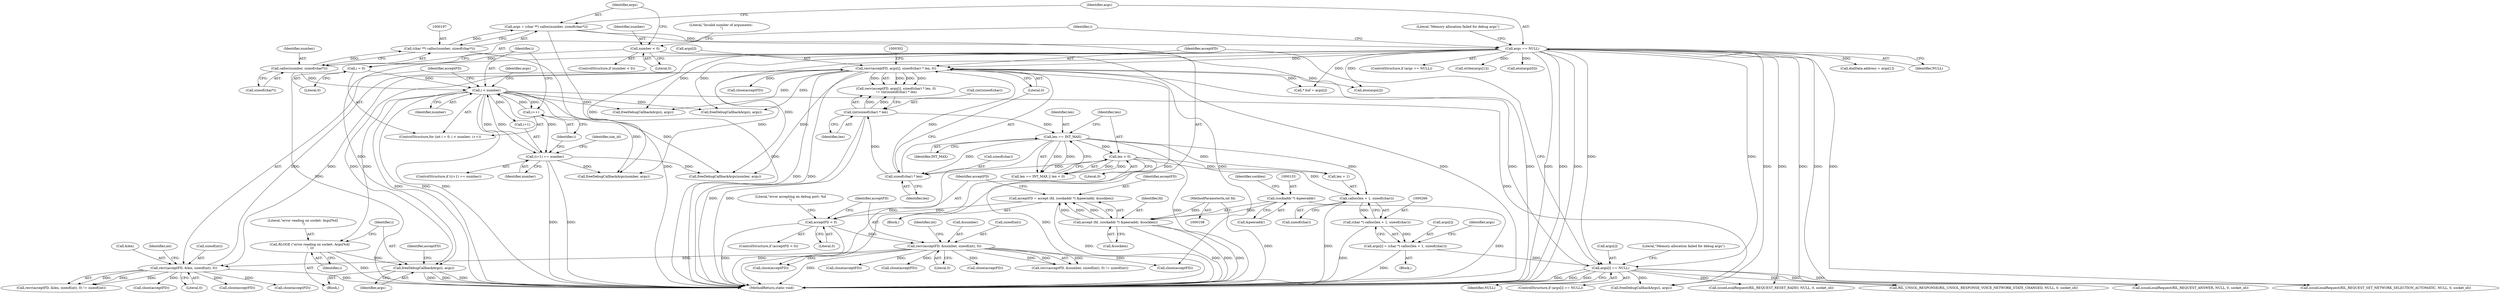 digraph "0_Android_cd5f15f588a5d27e99ba12f057245bfe507f8c42@pointer" {
"1000310" [label="(Call,freeDebugCallbackArgs(i, args))"];
"1000307" [label="(Call,RLOGE (\"error reading on socket: Args[%d] \n\", i))"];
"1000217" [label="(Call,i < number)"];
"1000220" [label="(Call,i++)"];
"1000214" [label="(Call,i = 0)"];
"1000328" [label="(Call,(i+1) == number)"];
"1000198" [label="(Call,calloc(number, sizeof(char*)))"];
"1000185" [label="(Call,number < 0)"];
"1000290" [label="(Call,recv(acceptFD, args[i], sizeof(char) * len, 0))"];
"1000226" [label="(Call,recv(acceptFD, &len, sizeof(int), 0))"];
"1000169" [label="(Call,recv(acceptFD, &number, sizeof(int), 0))"];
"1000159" [label="(Call,acceptFD < 0)"];
"1000148" [label="(Call,acceptFD = accept (fd, (sockaddr *) &peeraddr, &socklen))"];
"1000150" [label="(Call,accept (fd, (sockaddr *) &peeraddr, &socklen))"];
"1000109" [label="(MethodParameterIn,int fd)"];
"1000152" [label="(Call,(sockaddr *) &peeraddr)"];
"1000274" [label="(Call,args[i] == NULL)"];
"1000261" [label="(Call,args[i] = (char *) calloc(len + 1, sizeof(char)))"];
"1000265" [label="(Call,(char *) calloc(len + 1, sizeof(char)))"];
"1000267" [label="(Call,calloc(len + 1, sizeof(char)))"];
"1000249" [label="(Call,len < 0)"];
"1000246" [label="(Call,len == INT_MAX)"];
"1000300" [label="(Call,(int)sizeof(char) * len)"];
"1000295" [label="(Call,sizeof(char) * len)"];
"1000203" [label="(Call,args == NULL)"];
"1000194" [label="(Call,args = (char **) calloc(number, sizeof(char*)))"];
"1000196" [label="(Call,(char **) calloc(number, sizeof(char*)))"];
"1000177" [label="(Identifier,int)"];
"1000241" [label="(Call,close(acceptFD))"];
"1000112" [label="(Block,)"];
"1000170" [label="(Identifier,acceptFD)"];
"1000200" [label="(Call,sizeof(char*))"];
"1000332" [label="(Identifier,number)"];
"1000222" [label="(Block,)"];
"1000152" [label="(Call,(sockaddr *) &peeraddr)"];
"1000314" [label="(Identifier,acceptFD)"];
"1000249" [label="(Call,len < 0)"];
"1000262" [label="(Call,args[i])"];
"1000225" [label="(Call,recv(acceptFD, &len, sizeof(int), 0) != sizeof(int))"];
"1000171" [label="(Call,&number)"];
"1000278" [label="(Identifier,NULL)"];
"1000199" [label="(Identifier,number)"];
"1000246" [label="(Call,len == INT_MAX)"];
"1000212" [label="(ControlStructure,for (int i = 0; i < number; i++))"];
"1000289" [label="(Call,recv(acceptFD, args[i], sizeof(char) * len, 0)\n != (int)sizeof(char) * len)"];
"1000149" [label="(Identifier,acceptFD)"];
"1000305" [label="(Identifier,len)"];
"1000161" [label="(Literal,0)"];
"1000228" [label="(Call,&len)"];
"1000157" [label="(Identifier,socklen)"];
"1000309" [label="(Identifier,i)"];
"1000628" [label="(Call,freeDebugCallbackArgs(number, args))"];
"1000234" [label="(Identifier,int)"];
"1000317" [label="(Call,* buf = args[i])"];
"1000583" [label="(Call,freeDebugCallbackArgs(number, args))"];
"1000371" [label="(Identifier,args)"];
"1000271" [label="(Call,sizeof(char))"];
"1000311" [label="(Identifier,i)"];
"1000292" [label="(Call,args[i])"];
"1000219" [label="(Identifier,number)"];
"1000328" [label="(Call,(i+1) == number)"];
"1000275" [label="(Call,args[i])"];
"1000377" [label="(Call,issueLocalRequest(RIL_REQUEST_RESET_RADIO, NULL, 0, socket_id))"];
"1000230" [label="(Call,sizeof(int))"];
"1000589" [label="(Call,dialData.address = args[1])"];
"1000310" [label="(Call,freeDebugCallbackArgs(i, args))"];
"1000195" [label="(Identifier,args)"];
"1000245" [label="(Call,len == INT_MAX || len < 0)"];
"1000227" [label="(Identifier,acceptFD)"];
"1000329" [label="(Call,i+1)"];
"1000173" [label="(Call,sizeof(int))"];
"1000205" [label="(Identifier,NULL)"];
"1000313" [label="(Call,close(acceptFD))"];
"1000203" [label="(Call,args == NULL)"];
"1000335" [label="(Identifier,sim_id)"];
"1000226" [label="(Call,recv(acceptFD, &len, sizeof(int), 0))"];
"1000190" [label="(Literal,\"Invalid number of arguments: \n\")"];
"1000633" [label="(MethodReturn,static void)"];
"1000261" [label="(Call,args[i] = (char *) calloc(len + 1, sizeof(char)))"];
"1000607" [label="(Call,issueLocalRequest(RIL_REQUEST_ANSWER, NULL, 0, socket_id))"];
"1000202" [label="(ControlStructure,if (args == NULL))"];
"1000308" [label="(Literal,\"error reading on socket: Args[%d] \n\")"];
"1000216" [label="(Literal,0)"];
"1000285" [label="(Call,close(acceptFD))"];
"1000247" [label="(Identifier,len)"];
"1000184" [label="(ControlStructure,if (number < 0))"];
"1000291" [label="(Identifier,acceptFD)"];
"1000238" [label="(Call,freeDebugCallbackArgs(i, args))"];
"1000175" [label="(Literal,0)"];
"1000250" [label="(Identifier,len)"];
"1000268" [label="(Call,len + 1)"];
"1000191" [label="(Call,close(acceptFD))"];
"1000301" [label="(Call,(int)sizeof(char))"];
"1000273" [label="(ControlStructure,if (args[i] == NULL))"];
"1000232" [label="(Literal,0)"];
"1000251" [label="(Literal,0)"];
"1000575" [label="(Call,strlen(args[1]))"];
"1000307" [label="(Call,RLOGE (\"error reading on socket: Args[%d] \n\", i))"];
"1000148" [label="(Call,acceptFD = accept (fd, (sockaddr *) &peeraddr, &socklen))"];
"1000158" [label="(ControlStructure,if (acceptFD < 0))"];
"1000198" [label="(Call,calloc(number, sizeof(char*)))"];
"1000208" [label="(Literal,\"Memory allocation failed for debug args\")"];
"1000154" [label="(Call,&peeraddr)"];
"1000186" [label="(Identifier,number)"];
"1000109" [label="(MethodParameterIn,int fd)"];
"1000306" [label="(Block,)"];
"1000215" [label="(Identifier,i)"];
"1000267" [label="(Call,calloc(len + 1, sizeof(char)))"];
"1000631" [label="(Call,close(acceptFD))"];
"1000217" [label="(Call,i < number)"];
"1000548" [label="(Call,issueLocalRequest(RIL_REQUEST_SET_NETWORK_SELECTION_AUTOMATIC, NULL, 0, socket_id))"];
"1000295" [label="(Call,sizeof(char) * len)"];
"1000185" [label="(Call,number < 0)"];
"1000265" [label="(Call,(char *) calloc(len + 1, sizeof(char)))"];
"1000220" [label="(Call,i++)"];
"1000204" [label="(Identifier,args)"];
"1000168" [label="(Call,recv(acceptFD, &number, sizeof(int), 0) != sizeof(int))"];
"1000298" [label="(Identifier,len)"];
"1000258" [label="(Call,close(acceptFD))"];
"1000290" [label="(Call,recv(acceptFD, args[i], sizeof(char) * len, 0))"];
"1000300" [label="(Call,(int)sizeof(char) * len)"];
"1000281" [label="(Literal,\"Memory allocation failed for debug args\")"];
"1000164" [label="(Literal,\"error accepting on debug port: %d\n\")"];
"1000276" [label="(Identifier,args)"];
"1000299" [label="(Literal,0)"];
"1000586" [label="(Call,close(acceptFD))"];
"1000169" [label="(Call,recv(acceptFD, &number, sizeof(int), 0))"];
"1000296" [label="(Call,sizeof(char))"];
"1000274" [label="(Call,args[i] == NULL)"];
"1000194" [label="(Call,args = (char **) calloc(number, sizeof(char*)))"];
"1000218" [label="(Identifier,i)"];
"1000214" [label="(Call,i = 0)"];
"1000327" [label="(ControlStructure,if ((i+1) == number))"];
"1000160" [label="(Identifier,acceptFD)"];
"1000187" [label="(Literal,0)"];
"1000248" [label="(Identifier,INT_MAX)"];
"1000336" [label="(Call,atoi(args[i]))"];
"1000221" [label="(Identifier,i)"];
"1000209" [label="(Call,close(acceptFD))"];
"1000151" [label="(Identifier,fd)"];
"1000369" [label="(Call,atoi(args[0]))"];
"1000181" [label="(Call,close(acceptFD))"];
"1000150" [label="(Call,accept (fd, (sockaddr *) &peeraddr, &socklen))"];
"1000312" [label="(Identifier,args)"];
"1000282" [label="(Call,freeDebugCallbackArgs(i, args))"];
"1000156" [label="(Call,&socklen)"];
"1000196" [label="(Call,(char **) calloc(number, sizeof(char*)))"];
"1000255" [label="(Call,freeDebugCallbackArgs(i, args))"];
"1000159" [label="(Call,acceptFD < 0)"];
"1000443" [label="(Call,RIL_UNSOL_RESPONSE(RIL_UNSOL_RESPONSE_VOICE_NETWORK_STATE_CHANGED, NULL, 0, socket_id))"];
"1000310" -> "1000306"  [label="AST: "];
"1000310" -> "1000312"  [label="CFG: "];
"1000311" -> "1000310"  [label="AST: "];
"1000312" -> "1000310"  [label="AST: "];
"1000314" -> "1000310"  [label="CFG: "];
"1000310" -> "1000633"  [label="DDG: "];
"1000310" -> "1000633"  [label="DDG: "];
"1000310" -> "1000633"  [label="DDG: "];
"1000307" -> "1000310"  [label="DDG: "];
"1000290" -> "1000310"  [label="DDG: "];
"1000203" -> "1000310"  [label="DDG: "];
"1000307" -> "1000306"  [label="AST: "];
"1000307" -> "1000309"  [label="CFG: "];
"1000308" -> "1000307"  [label="AST: "];
"1000309" -> "1000307"  [label="AST: "];
"1000311" -> "1000307"  [label="CFG: "];
"1000307" -> "1000633"  [label="DDG: "];
"1000217" -> "1000307"  [label="DDG: "];
"1000217" -> "1000212"  [label="AST: "];
"1000217" -> "1000219"  [label="CFG: "];
"1000218" -> "1000217"  [label="AST: "];
"1000219" -> "1000217"  [label="AST: "];
"1000227" -> "1000217"  [label="CFG: "];
"1000371" -> "1000217"  [label="CFG: "];
"1000217" -> "1000633"  [label="DDG: "];
"1000217" -> "1000633"  [label="DDG: "];
"1000217" -> "1000633"  [label="DDG: "];
"1000220" -> "1000217"  [label="DDG: "];
"1000214" -> "1000217"  [label="DDG: "];
"1000328" -> "1000217"  [label="DDG: "];
"1000198" -> "1000217"  [label="DDG: "];
"1000217" -> "1000220"  [label="DDG: "];
"1000217" -> "1000238"  [label="DDG: "];
"1000217" -> "1000255"  [label="DDG: "];
"1000217" -> "1000282"  [label="DDG: "];
"1000217" -> "1000328"  [label="DDG: "];
"1000217" -> "1000328"  [label="DDG: "];
"1000217" -> "1000329"  [label="DDG: "];
"1000217" -> "1000583"  [label="DDG: "];
"1000217" -> "1000628"  [label="DDG: "];
"1000220" -> "1000212"  [label="AST: "];
"1000220" -> "1000221"  [label="CFG: "];
"1000221" -> "1000220"  [label="AST: "];
"1000218" -> "1000220"  [label="CFG: "];
"1000214" -> "1000212"  [label="AST: "];
"1000214" -> "1000216"  [label="CFG: "];
"1000215" -> "1000214"  [label="AST: "];
"1000216" -> "1000214"  [label="AST: "];
"1000218" -> "1000214"  [label="CFG: "];
"1000328" -> "1000327"  [label="AST: "];
"1000328" -> "1000332"  [label="CFG: "];
"1000329" -> "1000328"  [label="AST: "];
"1000332" -> "1000328"  [label="AST: "];
"1000335" -> "1000328"  [label="CFG: "];
"1000221" -> "1000328"  [label="CFG: "];
"1000328" -> "1000633"  [label="DDG: "];
"1000328" -> "1000633"  [label="DDG: "];
"1000328" -> "1000583"  [label="DDG: "];
"1000328" -> "1000628"  [label="DDG: "];
"1000198" -> "1000196"  [label="AST: "];
"1000198" -> "1000200"  [label="CFG: "];
"1000199" -> "1000198"  [label="AST: "];
"1000200" -> "1000198"  [label="AST: "];
"1000196" -> "1000198"  [label="CFG: "];
"1000198" -> "1000633"  [label="DDG: "];
"1000198" -> "1000196"  [label="DDG: "];
"1000185" -> "1000198"  [label="DDG: "];
"1000185" -> "1000184"  [label="AST: "];
"1000185" -> "1000187"  [label="CFG: "];
"1000186" -> "1000185"  [label="AST: "];
"1000187" -> "1000185"  [label="AST: "];
"1000190" -> "1000185"  [label="CFG: "];
"1000195" -> "1000185"  [label="CFG: "];
"1000185" -> "1000633"  [label="DDG: "];
"1000185" -> "1000633"  [label="DDG: "];
"1000290" -> "1000289"  [label="AST: "];
"1000290" -> "1000299"  [label="CFG: "];
"1000291" -> "1000290"  [label="AST: "];
"1000292" -> "1000290"  [label="AST: "];
"1000295" -> "1000290"  [label="AST: "];
"1000299" -> "1000290"  [label="AST: "];
"1000302" -> "1000290"  [label="CFG: "];
"1000290" -> "1000633"  [label="DDG: "];
"1000290" -> "1000633"  [label="DDG: "];
"1000290" -> "1000226"  [label="DDG: "];
"1000290" -> "1000238"  [label="DDG: "];
"1000290" -> "1000255"  [label="DDG: "];
"1000290" -> "1000289"  [label="DDG: "];
"1000290" -> "1000289"  [label="DDG: "];
"1000290" -> "1000289"  [label="DDG: "];
"1000290" -> "1000289"  [label="DDG: "];
"1000226" -> "1000290"  [label="DDG: "];
"1000274" -> "1000290"  [label="DDG: "];
"1000203" -> "1000290"  [label="DDG: "];
"1000295" -> "1000290"  [label="DDG: "];
"1000290" -> "1000313"  [label="DDG: "];
"1000290" -> "1000317"  [label="DDG: "];
"1000290" -> "1000336"  [label="DDG: "];
"1000290" -> "1000583"  [label="DDG: "];
"1000290" -> "1000586"  [label="DDG: "];
"1000290" -> "1000628"  [label="DDG: "];
"1000290" -> "1000631"  [label="DDG: "];
"1000226" -> "1000225"  [label="AST: "];
"1000226" -> "1000232"  [label="CFG: "];
"1000227" -> "1000226"  [label="AST: "];
"1000228" -> "1000226"  [label="AST: "];
"1000230" -> "1000226"  [label="AST: "];
"1000232" -> "1000226"  [label="AST: "];
"1000234" -> "1000226"  [label="CFG: "];
"1000226" -> "1000633"  [label="DDG: "];
"1000226" -> "1000225"  [label="DDG: "];
"1000226" -> "1000225"  [label="DDG: "];
"1000226" -> "1000225"  [label="DDG: "];
"1000169" -> "1000226"  [label="DDG: "];
"1000226" -> "1000241"  [label="DDG: "];
"1000226" -> "1000258"  [label="DDG: "];
"1000226" -> "1000285"  [label="DDG: "];
"1000169" -> "1000168"  [label="AST: "];
"1000169" -> "1000175"  [label="CFG: "];
"1000170" -> "1000169"  [label="AST: "];
"1000171" -> "1000169"  [label="AST: "];
"1000173" -> "1000169"  [label="AST: "];
"1000175" -> "1000169"  [label="AST: "];
"1000177" -> "1000169"  [label="CFG: "];
"1000169" -> "1000633"  [label="DDG: "];
"1000169" -> "1000168"  [label="DDG: "];
"1000169" -> "1000168"  [label="DDG: "];
"1000169" -> "1000168"  [label="DDG: "];
"1000159" -> "1000169"  [label="DDG: "];
"1000169" -> "1000181"  [label="DDG: "];
"1000169" -> "1000191"  [label="DDG: "];
"1000169" -> "1000209"  [label="DDG: "];
"1000169" -> "1000586"  [label="DDG: "];
"1000169" -> "1000631"  [label="DDG: "];
"1000159" -> "1000158"  [label="AST: "];
"1000159" -> "1000161"  [label="CFG: "];
"1000160" -> "1000159"  [label="AST: "];
"1000161" -> "1000159"  [label="AST: "];
"1000164" -> "1000159"  [label="CFG: "];
"1000170" -> "1000159"  [label="CFG: "];
"1000159" -> "1000633"  [label="DDG: "];
"1000159" -> "1000633"  [label="DDG: "];
"1000148" -> "1000159"  [label="DDG: "];
"1000148" -> "1000112"  [label="AST: "];
"1000148" -> "1000150"  [label="CFG: "];
"1000149" -> "1000148"  [label="AST: "];
"1000150" -> "1000148"  [label="AST: "];
"1000160" -> "1000148"  [label="CFG: "];
"1000148" -> "1000633"  [label="DDG: "];
"1000150" -> "1000148"  [label="DDG: "];
"1000150" -> "1000148"  [label="DDG: "];
"1000150" -> "1000148"  [label="DDG: "];
"1000150" -> "1000156"  [label="CFG: "];
"1000151" -> "1000150"  [label="AST: "];
"1000152" -> "1000150"  [label="AST: "];
"1000156" -> "1000150"  [label="AST: "];
"1000150" -> "1000633"  [label="DDG: "];
"1000150" -> "1000633"  [label="DDG: "];
"1000150" -> "1000633"  [label="DDG: "];
"1000109" -> "1000150"  [label="DDG: "];
"1000152" -> "1000150"  [label="DDG: "];
"1000109" -> "1000108"  [label="AST: "];
"1000109" -> "1000633"  [label="DDG: "];
"1000152" -> "1000154"  [label="CFG: "];
"1000153" -> "1000152"  [label="AST: "];
"1000154" -> "1000152"  [label="AST: "];
"1000157" -> "1000152"  [label="CFG: "];
"1000152" -> "1000633"  [label="DDG: "];
"1000274" -> "1000273"  [label="AST: "];
"1000274" -> "1000278"  [label="CFG: "];
"1000275" -> "1000274"  [label="AST: "];
"1000278" -> "1000274"  [label="AST: "];
"1000281" -> "1000274"  [label="CFG: "];
"1000291" -> "1000274"  [label="CFG: "];
"1000274" -> "1000633"  [label="DDG: "];
"1000274" -> "1000633"  [label="DDG: "];
"1000274" -> "1000633"  [label="DDG: "];
"1000261" -> "1000274"  [label="DDG: "];
"1000203" -> "1000274"  [label="DDG: "];
"1000203" -> "1000274"  [label="DDG: "];
"1000274" -> "1000282"  [label="DDG: "];
"1000274" -> "1000377"  [label="DDG: "];
"1000274" -> "1000443"  [label="DDG: "];
"1000274" -> "1000548"  [label="DDG: "];
"1000274" -> "1000607"  [label="DDG: "];
"1000261" -> "1000222"  [label="AST: "];
"1000261" -> "1000265"  [label="CFG: "];
"1000262" -> "1000261"  [label="AST: "];
"1000265" -> "1000261"  [label="AST: "];
"1000276" -> "1000261"  [label="CFG: "];
"1000261" -> "1000633"  [label="DDG: "];
"1000265" -> "1000261"  [label="DDG: "];
"1000265" -> "1000267"  [label="CFG: "];
"1000266" -> "1000265"  [label="AST: "];
"1000267" -> "1000265"  [label="AST: "];
"1000265" -> "1000633"  [label="DDG: "];
"1000267" -> "1000265"  [label="DDG: "];
"1000267" -> "1000271"  [label="CFG: "];
"1000268" -> "1000267"  [label="AST: "];
"1000271" -> "1000267"  [label="AST: "];
"1000267" -> "1000633"  [label="DDG: "];
"1000249" -> "1000267"  [label="DDG: "];
"1000246" -> "1000267"  [label="DDG: "];
"1000249" -> "1000245"  [label="AST: "];
"1000249" -> "1000251"  [label="CFG: "];
"1000250" -> "1000249"  [label="AST: "];
"1000251" -> "1000249"  [label="AST: "];
"1000245" -> "1000249"  [label="CFG: "];
"1000249" -> "1000633"  [label="DDG: "];
"1000249" -> "1000245"  [label="DDG: "];
"1000249" -> "1000245"  [label="DDG: "];
"1000246" -> "1000249"  [label="DDG: "];
"1000249" -> "1000268"  [label="DDG: "];
"1000249" -> "1000295"  [label="DDG: "];
"1000246" -> "1000245"  [label="AST: "];
"1000246" -> "1000248"  [label="CFG: "];
"1000247" -> "1000246"  [label="AST: "];
"1000248" -> "1000246"  [label="AST: "];
"1000250" -> "1000246"  [label="CFG: "];
"1000245" -> "1000246"  [label="CFG: "];
"1000246" -> "1000633"  [label="DDG: "];
"1000246" -> "1000633"  [label="DDG: "];
"1000246" -> "1000245"  [label="DDG: "];
"1000246" -> "1000245"  [label="DDG: "];
"1000300" -> "1000246"  [label="DDG: "];
"1000246" -> "1000268"  [label="DDG: "];
"1000246" -> "1000295"  [label="DDG: "];
"1000300" -> "1000289"  [label="AST: "];
"1000300" -> "1000305"  [label="CFG: "];
"1000301" -> "1000300"  [label="AST: "];
"1000305" -> "1000300"  [label="AST: "];
"1000289" -> "1000300"  [label="CFG: "];
"1000300" -> "1000633"  [label="DDG: "];
"1000300" -> "1000633"  [label="DDG: "];
"1000300" -> "1000289"  [label="DDG: "];
"1000300" -> "1000289"  [label="DDG: "];
"1000295" -> "1000300"  [label="DDG: "];
"1000295" -> "1000298"  [label="CFG: "];
"1000296" -> "1000295"  [label="AST: "];
"1000298" -> "1000295"  [label="AST: "];
"1000299" -> "1000295"  [label="CFG: "];
"1000203" -> "1000202"  [label="AST: "];
"1000203" -> "1000205"  [label="CFG: "];
"1000204" -> "1000203"  [label="AST: "];
"1000205" -> "1000203"  [label="AST: "];
"1000208" -> "1000203"  [label="CFG: "];
"1000215" -> "1000203"  [label="CFG: "];
"1000203" -> "1000633"  [label="DDG: "];
"1000203" -> "1000633"  [label="DDG: "];
"1000203" -> "1000633"  [label="DDG: "];
"1000194" -> "1000203"  [label="DDG: "];
"1000203" -> "1000238"  [label="DDG: "];
"1000203" -> "1000255"  [label="DDG: "];
"1000203" -> "1000282"  [label="DDG: "];
"1000203" -> "1000317"  [label="DDG: "];
"1000203" -> "1000336"  [label="DDG: "];
"1000203" -> "1000369"  [label="DDG: "];
"1000203" -> "1000377"  [label="DDG: "];
"1000203" -> "1000443"  [label="DDG: "];
"1000203" -> "1000548"  [label="DDG: "];
"1000203" -> "1000575"  [label="DDG: "];
"1000203" -> "1000583"  [label="DDG: "];
"1000203" -> "1000589"  [label="DDG: "];
"1000203" -> "1000607"  [label="DDG: "];
"1000203" -> "1000628"  [label="DDG: "];
"1000194" -> "1000112"  [label="AST: "];
"1000194" -> "1000196"  [label="CFG: "];
"1000195" -> "1000194"  [label="AST: "];
"1000196" -> "1000194"  [label="AST: "];
"1000204" -> "1000194"  [label="CFG: "];
"1000194" -> "1000633"  [label="DDG: "];
"1000196" -> "1000194"  [label="DDG: "];
"1000197" -> "1000196"  [label="AST: "];
"1000196" -> "1000633"  [label="DDG: "];
}
